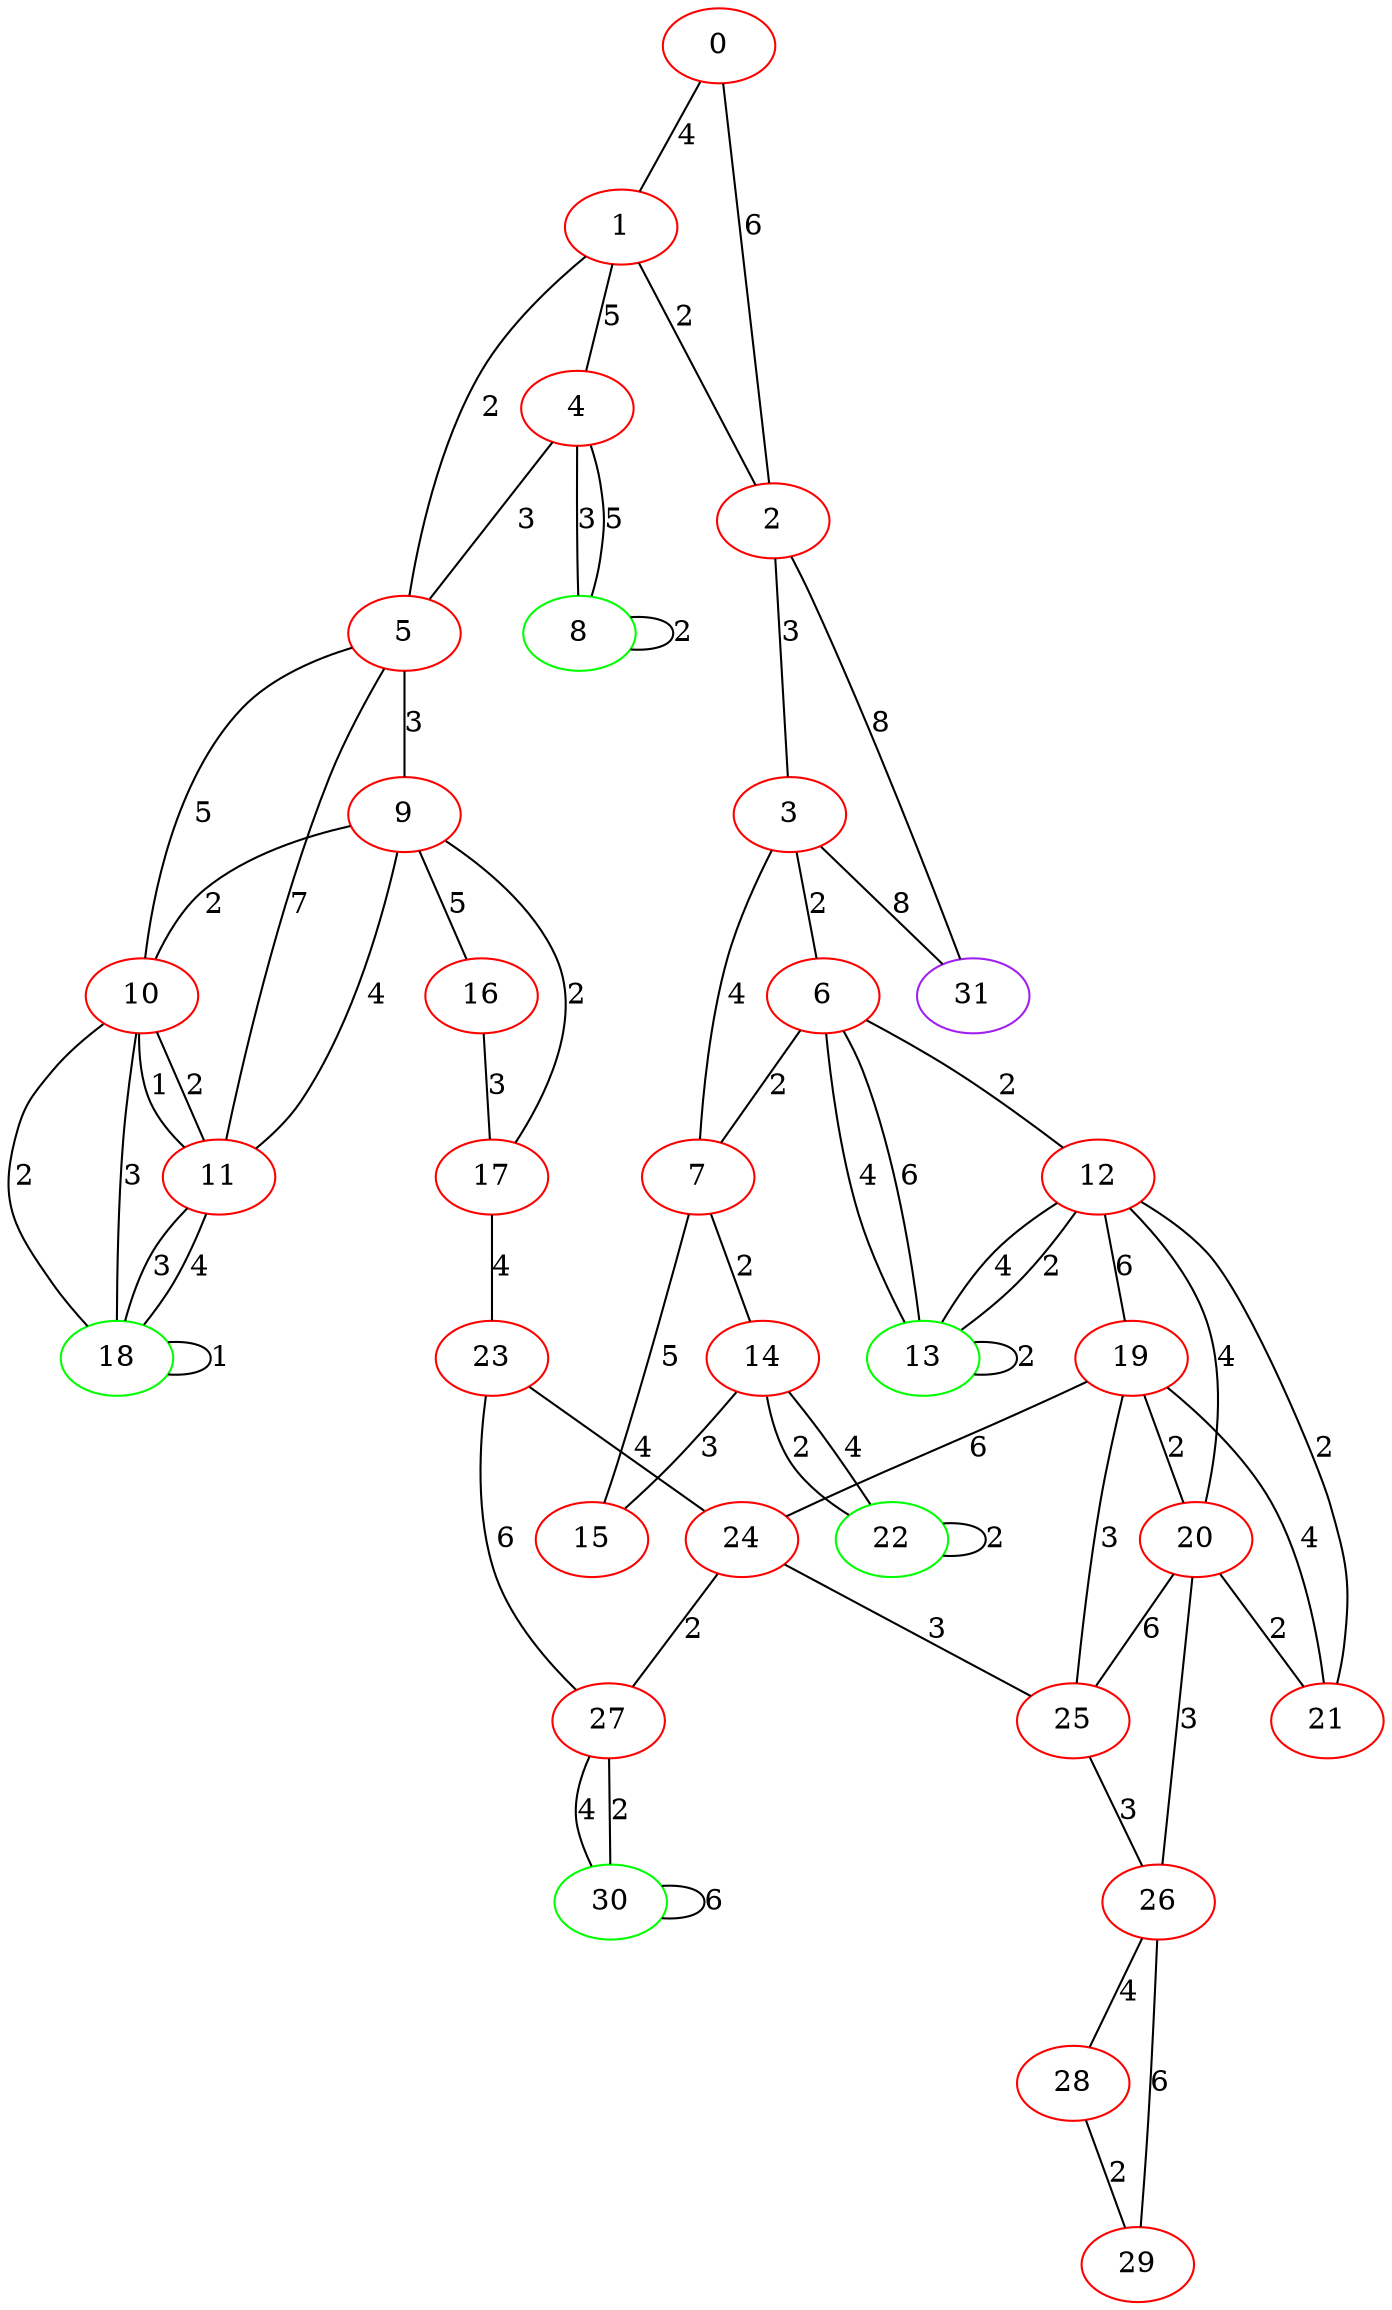 graph "" {
0 [color=red, weight=1];
1 [color=red, weight=1];
2 [color=red, weight=1];
3 [color=red, weight=1];
4 [color=red, weight=1];
5 [color=red, weight=1];
6 [color=red, weight=1];
7 [color=red, weight=1];
8 [color=green, weight=2];
9 [color=red, weight=1];
10 [color=red, weight=1];
11 [color=red, weight=1];
12 [color=red, weight=1];
13 [color=green, weight=2];
14 [color=red, weight=1];
15 [color=red, weight=1];
16 [color=red, weight=1];
17 [color=red, weight=1];
18 [color=green, weight=2];
19 [color=red, weight=1];
20 [color=red, weight=1];
21 [color=red, weight=1];
22 [color=green, weight=2];
23 [color=red, weight=1];
24 [color=red, weight=1];
25 [color=red, weight=1];
26 [color=red, weight=1];
27 [color=red, weight=1];
28 [color=red, weight=1];
29 [color=red, weight=1];
30 [color=green, weight=2];
31 [color=purple, weight=4];
0 -- 1  [key=0, label=4];
0 -- 2  [key=0, label=6];
1 -- 2  [key=0, label=2];
1 -- 4  [key=0, label=5];
1 -- 5  [key=0, label=2];
2 -- 3  [key=0, label=3];
2 -- 31  [key=0, label=8];
3 -- 31  [key=0, label=8];
3 -- 6  [key=0, label=2];
3 -- 7  [key=0, label=4];
4 -- 8  [key=0, label=5];
4 -- 8  [key=1, label=3];
4 -- 5  [key=0, label=3];
5 -- 10  [key=0, label=5];
5 -- 11  [key=0, label=7];
5 -- 9  [key=0, label=3];
6 -- 12  [key=0, label=2];
6 -- 13  [key=0, label=4];
6 -- 13  [key=1, label=6];
6 -- 7  [key=0, label=2];
7 -- 14  [key=0, label=2];
7 -- 15  [key=0, label=5];
8 -- 8  [key=0, label=2];
9 -- 16  [key=0, label=5];
9 -- 17  [key=0, label=2];
9 -- 10  [key=0, label=2];
9 -- 11  [key=0, label=4];
10 -- 18  [key=0, label=2];
10 -- 18  [key=1, label=3];
10 -- 11  [key=0, label=2];
10 -- 11  [key=1, label=1];
11 -- 18  [key=0, label=3];
11 -- 18  [key=1, label=4];
12 -- 19  [key=0, label=6];
12 -- 20  [key=0, label=4];
12 -- 13  [key=0, label=2];
12 -- 13  [key=1, label=4];
12 -- 21  [key=0, label=2];
13 -- 13  [key=0, label=2];
14 -- 15  [key=0, label=3];
14 -- 22  [key=0, label=4];
14 -- 22  [key=1, label=2];
16 -- 17  [key=0, label=3];
17 -- 23  [key=0, label=4];
18 -- 18  [key=0, label=1];
19 -- 24  [key=0, label=6];
19 -- 25  [key=0, label=3];
19 -- 21  [key=0, label=4];
19 -- 20  [key=0, label=2];
20 -- 25  [key=0, label=6];
20 -- 26  [key=0, label=3];
20 -- 21  [key=0, label=2];
22 -- 22  [key=0, label=2];
23 -- 24  [key=0, label=4];
23 -- 27  [key=0, label=6];
24 -- 27  [key=0, label=2];
24 -- 25  [key=0, label=3];
25 -- 26  [key=0, label=3];
26 -- 29  [key=0, label=6];
26 -- 28  [key=0, label=4];
27 -- 30  [key=0, label=4];
27 -- 30  [key=1, label=2];
28 -- 29  [key=0, label=2];
30 -- 30  [key=0, label=6];
}
